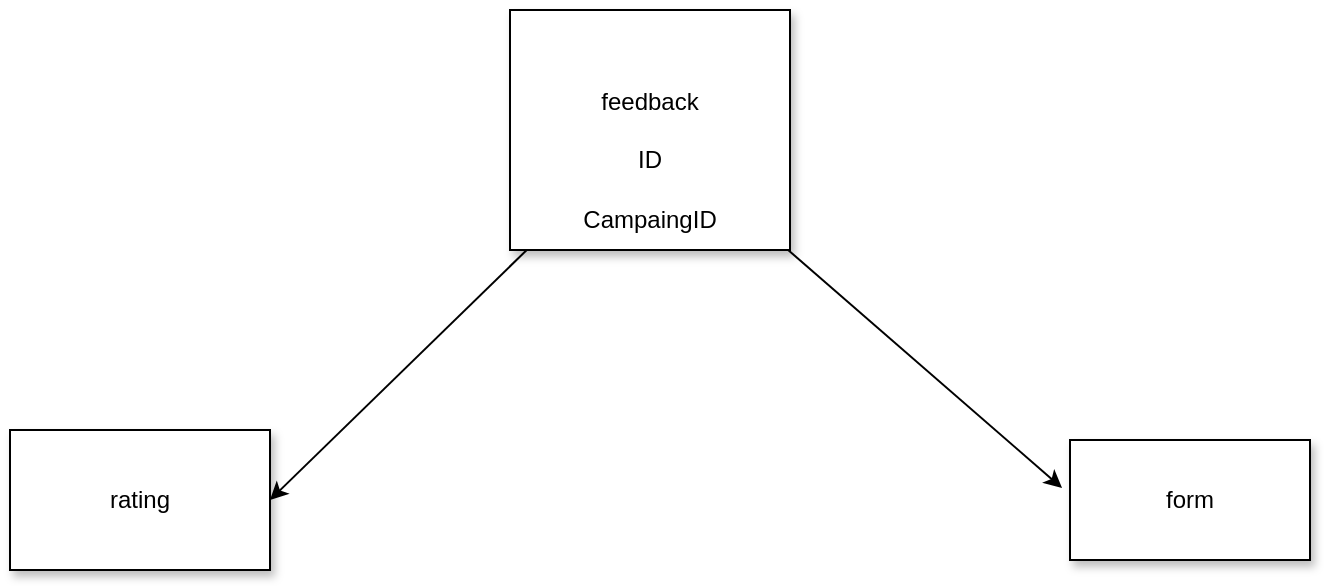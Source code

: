 <mxfile>
    <diagram id="pOlubrdvrCMbN3fiHzgn" name="Page-1">
        <mxGraphModel dx="1536" dy="482" grid="1" gridSize="10" guides="1" tooltips="1" connect="1" arrows="1" fold="1" page="1" pageScale="1" pageWidth="850" pageHeight="1100" math="0" shadow="0">
            <root>
                <mxCell id="0"/>
                <mxCell id="1" parent="0"/>
                <mxCell id="5" style="edgeStyle=none;html=1;entryX=-0.033;entryY=0.4;entryDx=0;entryDy=0;entryPerimeter=0;" parent="1" source="2" target="4" edge="1">
                    <mxGeometry relative="1" as="geometry"/>
                </mxCell>
                <mxCell id="6" style="edgeStyle=none;html=1;entryX=1;entryY=0.5;entryDx=0;entryDy=0;" parent="1" source="2" target="3" edge="1">
                    <mxGeometry relative="1" as="geometry"/>
                </mxCell>
                <mxCell id="2" value="feedback&lt;br&gt;&lt;br&gt;ID" style="whiteSpace=wrap;html=1;shadow=1;" parent="1" vertex="1">
                    <mxGeometry x="320" y="20" width="140" height="120" as="geometry"/>
                </mxCell>
                <mxCell id="3" value="rating" style="whiteSpace=wrap;html=1;shadow=1;" parent="1" vertex="1">
                    <mxGeometry x="70" y="230" width="130" height="70" as="geometry"/>
                </mxCell>
                <mxCell id="4" value="form" style="whiteSpace=wrap;html=1;shadow=1;" parent="1" vertex="1">
                    <mxGeometry x="600" y="235" width="120" height="60" as="geometry"/>
                </mxCell>
                <mxCell id="7" value="CampaingID" style="text;strokeColor=none;align=center;fillColor=none;html=1;verticalAlign=middle;whiteSpace=wrap;rounded=0;shadow=1;" parent="1" vertex="1">
                    <mxGeometry x="360" y="110" width="60" height="30" as="geometry"/>
                </mxCell>
            </root>
        </mxGraphModel>
    </diagram>
</mxfile>